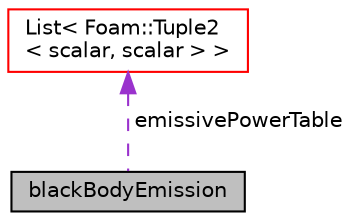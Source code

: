 digraph "blackBodyEmission"
{
  bgcolor="transparent";
  edge [fontname="Helvetica",fontsize="10",labelfontname="Helvetica",labelfontsize="10"];
  node [fontname="Helvetica",fontsize="10",shape=record];
  Node1 [label="blackBodyEmission",height=0.2,width=0.4,color="black", fillcolor="grey75", style="filled", fontcolor="black"];
  Node2 -> Node1 [dir="back",color="darkorchid3",fontsize="10",style="dashed",label=" emissivePowerTable" ,fontname="Helvetica"];
  Node2 [label="List\< Foam::Tuple2\l\< scalar, scalar \> \>",height=0.2,width=0.4,color="red",URL="$a01364.html"];
}
